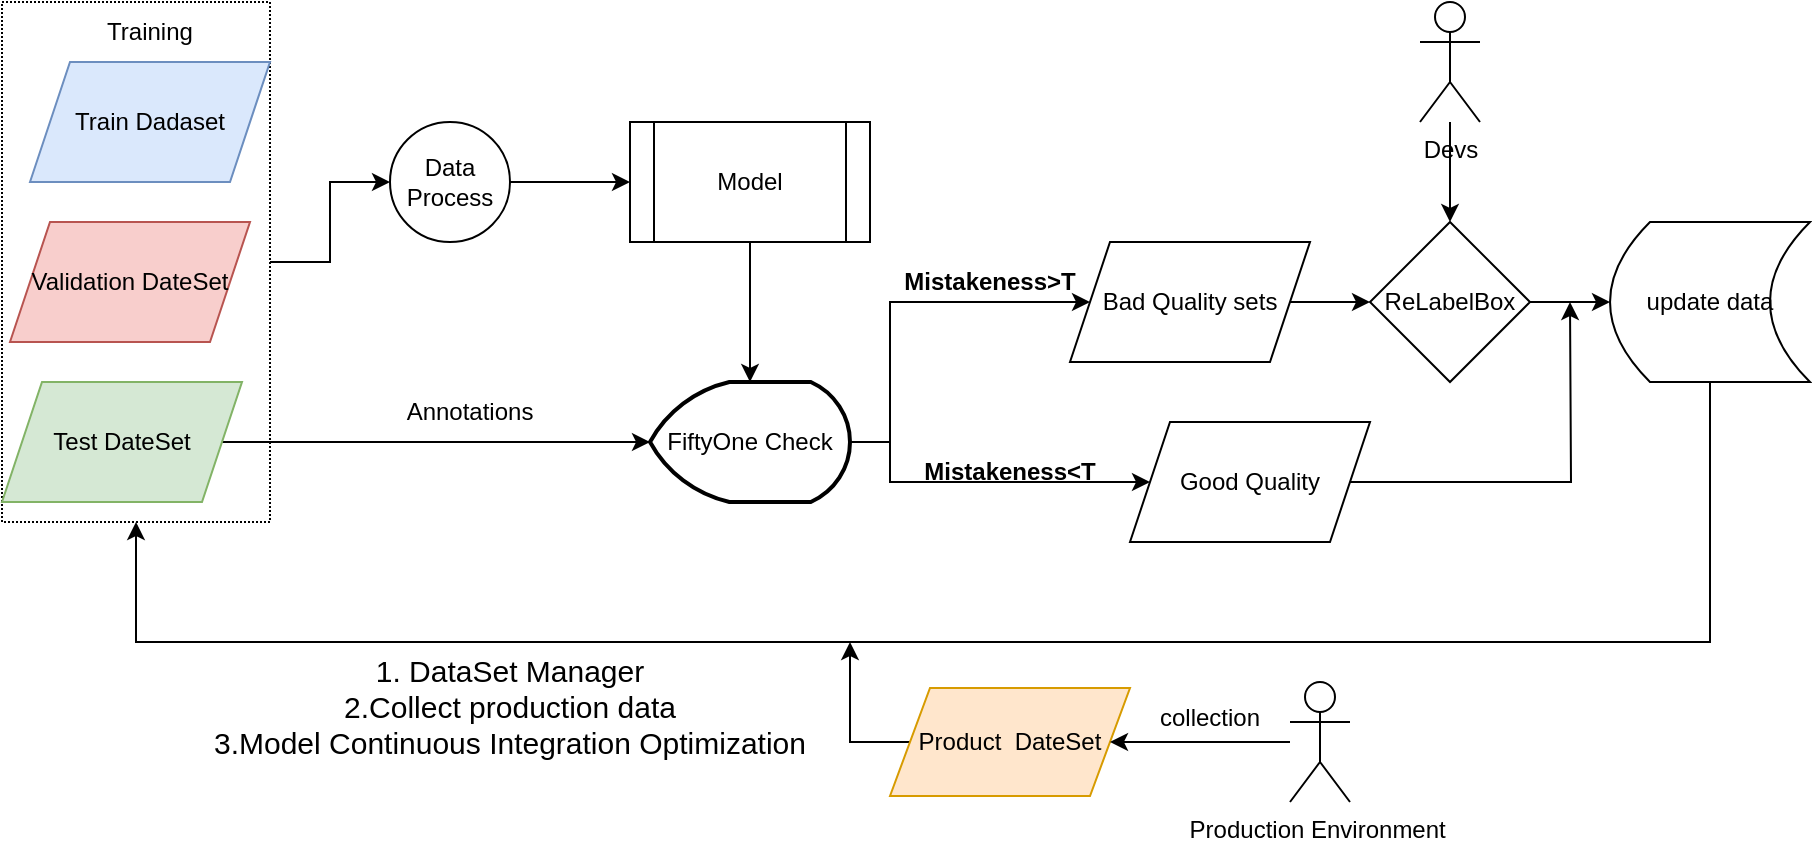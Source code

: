 <mxfile version="21.1.1" type="github">
  <diagram name="Page-1" id="NCRNPdXAu1-lZLGwYB6j">
    <mxGraphModel dx="1007" dy="599" grid="1" gridSize="10" guides="1" tooltips="1" connect="1" arrows="1" fold="1" page="1" pageScale="1" pageWidth="827" pageHeight="1169" math="0" shadow="0">
      <root>
        <mxCell id="0" />
        <mxCell id="1" parent="0" />
        <mxCell id="fEqfDDz1zWBt1Y6iCZU7-19" style="edgeStyle=orthogonalEdgeStyle;rounded=0;orthogonalLoop=1;jettySize=auto;html=1;exitX=1;exitY=0.5;exitDx=0;exitDy=0;" edge="1" parent="1" source="fEqfDDz1zWBt1Y6iCZU7-6" target="fEqfDDz1zWBt1Y6iCZU7-18">
          <mxGeometry relative="1" as="geometry" />
        </mxCell>
        <mxCell id="fEqfDDz1zWBt1Y6iCZU7-6" value="" style="rounded=0;whiteSpace=wrap;html=1;fillColor=none;dashed=1;dashPattern=1 1;" vertex="1" parent="1">
          <mxGeometry x="86" y="260" width="134" height="260" as="geometry" />
        </mxCell>
        <mxCell id="fEqfDDz1zWBt1Y6iCZU7-1" value="Train Dadaset" style="shape=parallelogram;perimeter=parallelogramPerimeter;whiteSpace=wrap;html=1;fixedSize=1;fillColor=#dae8fc;strokeColor=#6c8ebf;" vertex="1" parent="1">
          <mxGeometry x="100" y="290" width="120" height="60" as="geometry" />
        </mxCell>
        <mxCell id="fEqfDDz1zWBt1Y6iCZU7-2" value="Validation DateSet" style="shape=parallelogram;perimeter=parallelogramPerimeter;whiteSpace=wrap;html=1;fixedSize=1;fillColor=#f8cecc;strokeColor=#b85450;" vertex="1" parent="1">
          <mxGeometry x="90" y="370" width="120" height="60" as="geometry" />
        </mxCell>
        <mxCell id="fEqfDDz1zWBt1Y6iCZU7-23" style="edgeStyle=orthogonalEdgeStyle;rounded=0;orthogonalLoop=1;jettySize=auto;html=1;entryX=0;entryY=0.5;entryDx=0;entryDy=0;entryPerimeter=0;" edge="1" parent="1" source="fEqfDDz1zWBt1Y6iCZU7-3" target="fEqfDDz1zWBt1Y6iCZU7-13">
          <mxGeometry relative="1" as="geometry">
            <Array as="points">
              <mxPoint x="300" y="480" />
              <mxPoint x="300" y="480" />
            </Array>
          </mxGeometry>
        </mxCell>
        <mxCell id="fEqfDDz1zWBt1Y6iCZU7-3" value="Test DateSet" style="shape=parallelogram;perimeter=parallelogramPerimeter;whiteSpace=wrap;html=1;fixedSize=1;fillColor=#d5e8d4;strokeColor=#82b366;" vertex="1" parent="1">
          <mxGeometry x="86" y="450" width="120" height="60" as="geometry" />
        </mxCell>
        <mxCell id="fEqfDDz1zWBt1Y6iCZU7-4" style="edgeStyle=orthogonalEdgeStyle;rounded=0;orthogonalLoop=1;jettySize=auto;html=1;exitX=0.5;exitY=1;exitDx=0;exitDy=0;" edge="1" parent="1" source="fEqfDDz1zWBt1Y6iCZU7-3" target="fEqfDDz1zWBt1Y6iCZU7-3">
          <mxGeometry relative="1" as="geometry" />
        </mxCell>
        <mxCell id="fEqfDDz1zWBt1Y6iCZU7-38" style="edgeStyle=orthogonalEdgeStyle;rounded=0;orthogonalLoop=1;jettySize=auto;html=1;" edge="1" parent="1" source="fEqfDDz1zWBt1Y6iCZU7-5" target="fEqfDDz1zWBt1Y6iCZU7-32">
          <mxGeometry relative="1" as="geometry" />
        </mxCell>
        <mxCell id="fEqfDDz1zWBt1Y6iCZU7-5" value="Devs" style="shape=umlActor;verticalLabelPosition=bottom;verticalAlign=top;html=1;outlineConnect=0;" vertex="1" parent="1">
          <mxGeometry x="795" y="260" width="30" height="60" as="geometry" />
        </mxCell>
        <mxCell id="fEqfDDz1zWBt1Y6iCZU7-7" value="Training" style="text;html=1;strokeColor=none;fillColor=none;align=center;verticalAlign=middle;whiteSpace=wrap;rounded=0;" vertex="1" parent="1">
          <mxGeometry x="130" y="260" width="60" height="30" as="geometry" />
        </mxCell>
        <mxCell id="fEqfDDz1zWBt1Y6iCZU7-57" style="edgeStyle=orthogonalEdgeStyle;rounded=0;orthogonalLoop=1;jettySize=auto;html=1;exitX=0;exitY=0.5;exitDx=0;exitDy=0;" edge="1" parent="1" source="fEqfDDz1zWBt1Y6iCZU7-8">
          <mxGeometry relative="1" as="geometry">
            <mxPoint x="510" y="580" as="targetPoint" />
          </mxGeometry>
        </mxCell>
        <mxCell id="fEqfDDz1zWBt1Y6iCZU7-8" value="Product&amp;nbsp; DateSet" style="shape=parallelogram;perimeter=parallelogramPerimeter;whiteSpace=wrap;html=1;fixedSize=1;fillColor=#ffe6cc;strokeColor=#d79b00;" vertex="1" parent="1">
          <mxGeometry x="530" y="603" width="120" height="54" as="geometry" />
        </mxCell>
        <mxCell id="fEqfDDz1zWBt1Y6iCZU7-26" style="edgeStyle=orthogonalEdgeStyle;rounded=0;orthogonalLoop=1;jettySize=auto;html=1;exitX=0.5;exitY=1;exitDx=0;exitDy=0;entryX=0.5;entryY=0;entryDx=0;entryDy=0;entryPerimeter=0;" edge="1" parent="1" source="fEqfDDz1zWBt1Y6iCZU7-12" target="fEqfDDz1zWBt1Y6iCZU7-13">
          <mxGeometry relative="1" as="geometry" />
        </mxCell>
        <mxCell id="fEqfDDz1zWBt1Y6iCZU7-12" value="Model" style="shape=process;whiteSpace=wrap;html=1;backgroundOutline=1;" vertex="1" parent="1">
          <mxGeometry x="400" y="320" width="120" height="60" as="geometry" />
        </mxCell>
        <mxCell id="fEqfDDz1zWBt1Y6iCZU7-30" style="edgeStyle=orthogonalEdgeStyle;rounded=0;orthogonalLoop=1;jettySize=auto;html=1;exitX=1;exitY=0.5;exitDx=0;exitDy=0;exitPerimeter=0;entryX=0;entryY=0.5;entryDx=0;entryDy=0;" edge="1" parent="1" source="fEqfDDz1zWBt1Y6iCZU7-13" target="fEqfDDz1zWBt1Y6iCZU7-29">
          <mxGeometry relative="1" as="geometry">
            <Array as="points">
              <mxPoint x="530" y="480" />
              <mxPoint x="530" y="500" />
            </Array>
          </mxGeometry>
        </mxCell>
        <mxCell id="fEqfDDz1zWBt1Y6iCZU7-31" style="edgeStyle=orthogonalEdgeStyle;rounded=0;orthogonalLoop=1;jettySize=auto;html=1;exitX=1;exitY=0.5;exitDx=0;exitDy=0;exitPerimeter=0;entryX=0;entryY=0.5;entryDx=0;entryDy=0;" edge="1" parent="1" source="fEqfDDz1zWBt1Y6iCZU7-13" target="fEqfDDz1zWBt1Y6iCZU7-28">
          <mxGeometry relative="1" as="geometry">
            <Array as="points">
              <mxPoint x="530" y="480" />
              <mxPoint x="530" y="410" />
            </Array>
          </mxGeometry>
        </mxCell>
        <mxCell id="fEqfDDz1zWBt1Y6iCZU7-13" value="FiftyOne Check" style="strokeWidth=2;html=1;shape=mxgraph.flowchart.display;whiteSpace=wrap;" vertex="1" parent="1">
          <mxGeometry x="410" y="450" width="100" height="60" as="geometry" />
        </mxCell>
        <mxCell id="fEqfDDz1zWBt1Y6iCZU7-20" style="edgeStyle=orthogonalEdgeStyle;rounded=0;orthogonalLoop=1;jettySize=auto;html=1;exitX=1;exitY=0.5;exitDx=0;exitDy=0;entryX=0;entryY=0.5;entryDx=0;entryDy=0;" edge="1" parent="1" source="fEqfDDz1zWBt1Y6iCZU7-18" target="fEqfDDz1zWBt1Y6iCZU7-12">
          <mxGeometry relative="1" as="geometry" />
        </mxCell>
        <mxCell id="fEqfDDz1zWBt1Y6iCZU7-18" value="Data Process" style="shape=ellipse;html=1;dashed=0;whiteSpace=wrap;aspect=fixed;perimeter=ellipsePerimeter;" vertex="1" parent="1">
          <mxGeometry x="280" y="320" width="60" height="60" as="geometry" />
        </mxCell>
        <mxCell id="fEqfDDz1zWBt1Y6iCZU7-27" value="Annotations" style="text;html=1;strokeColor=none;fillColor=none;align=center;verticalAlign=middle;whiteSpace=wrap;rounded=0;" vertex="1" parent="1">
          <mxGeometry x="290" y="450" width="60" height="30" as="geometry" />
        </mxCell>
        <mxCell id="fEqfDDz1zWBt1Y6iCZU7-33" style="edgeStyle=orthogonalEdgeStyle;rounded=0;orthogonalLoop=1;jettySize=auto;html=1;exitX=1;exitY=0.5;exitDx=0;exitDy=0;entryX=0;entryY=0.5;entryDx=0;entryDy=0;" edge="1" parent="1" source="fEqfDDz1zWBt1Y6iCZU7-28" target="fEqfDDz1zWBt1Y6iCZU7-32">
          <mxGeometry relative="1" as="geometry" />
        </mxCell>
        <mxCell id="fEqfDDz1zWBt1Y6iCZU7-28" value="Bad Quality sets" style="shape=parallelogram;perimeter=parallelogramPerimeter;whiteSpace=wrap;html=1;fixedSize=1;" vertex="1" parent="1">
          <mxGeometry x="620" y="380" width="120" height="60" as="geometry" />
        </mxCell>
        <mxCell id="fEqfDDz1zWBt1Y6iCZU7-36" style="edgeStyle=orthogonalEdgeStyle;rounded=0;orthogonalLoop=1;jettySize=auto;html=1;exitX=1;exitY=0.5;exitDx=0;exitDy=0;" edge="1" parent="1" source="fEqfDDz1zWBt1Y6iCZU7-29">
          <mxGeometry relative="1" as="geometry">
            <mxPoint x="870" y="410.0" as="targetPoint" />
          </mxGeometry>
        </mxCell>
        <mxCell id="fEqfDDz1zWBt1Y6iCZU7-29" value="Good Quality" style="shape=parallelogram;perimeter=parallelogramPerimeter;whiteSpace=wrap;html=1;fixedSize=1;" vertex="1" parent="1">
          <mxGeometry x="650" y="470" width="120" height="60" as="geometry" />
        </mxCell>
        <mxCell id="fEqfDDz1zWBt1Y6iCZU7-35" style="edgeStyle=orthogonalEdgeStyle;rounded=0;orthogonalLoop=1;jettySize=auto;html=1;exitX=1;exitY=0.5;exitDx=0;exitDy=0;" edge="1" parent="1" source="fEqfDDz1zWBt1Y6iCZU7-32" target="fEqfDDz1zWBt1Y6iCZU7-34">
          <mxGeometry relative="1" as="geometry" />
        </mxCell>
        <mxCell id="fEqfDDz1zWBt1Y6iCZU7-32" value="ReLabelBox" style="rhombus;whiteSpace=wrap;html=1;" vertex="1" parent="1">
          <mxGeometry x="770" y="370" width="80" height="80" as="geometry" />
        </mxCell>
        <mxCell id="fEqfDDz1zWBt1Y6iCZU7-39" style="edgeStyle=orthogonalEdgeStyle;rounded=0;orthogonalLoop=1;jettySize=auto;html=1;exitX=0.5;exitY=1;exitDx=0;exitDy=0;entryX=0.5;entryY=1;entryDx=0;entryDy=0;" edge="1" parent="1" source="fEqfDDz1zWBt1Y6iCZU7-34" target="fEqfDDz1zWBt1Y6iCZU7-6">
          <mxGeometry relative="1" as="geometry">
            <Array as="points">
              <mxPoint x="940" y="580" />
              <mxPoint x="153" y="580" />
            </Array>
          </mxGeometry>
        </mxCell>
        <mxCell id="fEqfDDz1zWBt1Y6iCZU7-34" value="update data" style="shape=dataStorage;whiteSpace=wrap;html=1;fixedSize=1;" vertex="1" parent="1">
          <mxGeometry x="890" y="370" width="100" height="80" as="geometry" />
        </mxCell>
        <mxCell id="fEqfDDz1zWBt1Y6iCZU7-40" value="&lt;font style=&quot;font-size: 15px;&quot;&gt;1. DataSet Manager&lt;br&gt;2.Collect production data&lt;br&gt;3.Model Continuous Integration Optimization&lt;br&gt;&lt;/font&gt;" style="text;html=1;strokeColor=none;fillColor=none;align=center;verticalAlign=middle;whiteSpace=wrap;rounded=0;" vertex="1" parent="1">
          <mxGeometry x="170" y="597" width="340" height="30" as="geometry" />
        </mxCell>
        <mxCell id="fEqfDDz1zWBt1Y6iCZU7-44" value="&lt;b&gt;Mistakeness&amp;gt;T&lt;/b&gt;" style="text;html=1;strokeColor=none;fillColor=none;align=center;verticalAlign=middle;whiteSpace=wrap;rounded=0;" vertex="1" parent="1">
          <mxGeometry x="550" y="385" width="60" height="30" as="geometry" />
        </mxCell>
        <mxCell id="fEqfDDz1zWBt1Y6iCZU7-45" value="&lt;b&gt;Mistakeness&amp;lt;T&lt;/b&gt;" style="text;html=1;strokeColor=none;fillColor=none;align=center;verticalAlign=middle;whiteSpace=wrap;rounded=0;" vertex="1" parent="1">
          <mxGeometry x="560" y="480" width="60" height="30" as="geometry" />
        </mxCell>
        <mxCell id="fEqfDDz1zWBt1Y6iCZU7-55" style="edgeStyle=orthogonalEdgeStyle;rounded=0;orthogonalLoop=1;jettySize=auto;html=1;" edge="1" parent="1" source="fEqfDDz1zWBt1Y6iCZU7-49" target="fEqfDDz1zWBt1Y6iCZU7-8">
          <mxGeometry relative="1" as="geometry" />
        </mxCell>
        <mxCell id="fEqfDDz1zWBt1Y6iCZU7-49" value="Production Environment&amp;nbsp;" style="shape=umlActor;verticalLabelPosition=bottom;verticalAlign=top;html=1;outlineConnect=0;" vertex="1" parent="1">
          <mxGeometry x="730" y="600" width="30" height="60" as="geometry" />
        </mxCell>
        <mxCell id="fEqfDDz1zWBt1Y6iCZU7-56" value="collection" style="text;html=1;strokeColor=none;fillColor=none;align=center;verticalAlign=middle;whiteSpace=wrap;rounded=0;" vertex="1" parent="1">
          <mxGeometry x="660" y="603" width="60" height="30" as="geometry" />
        </mxCell>
      </root>
    </mxGraphModel>
  </diagram>
</mxfile>
